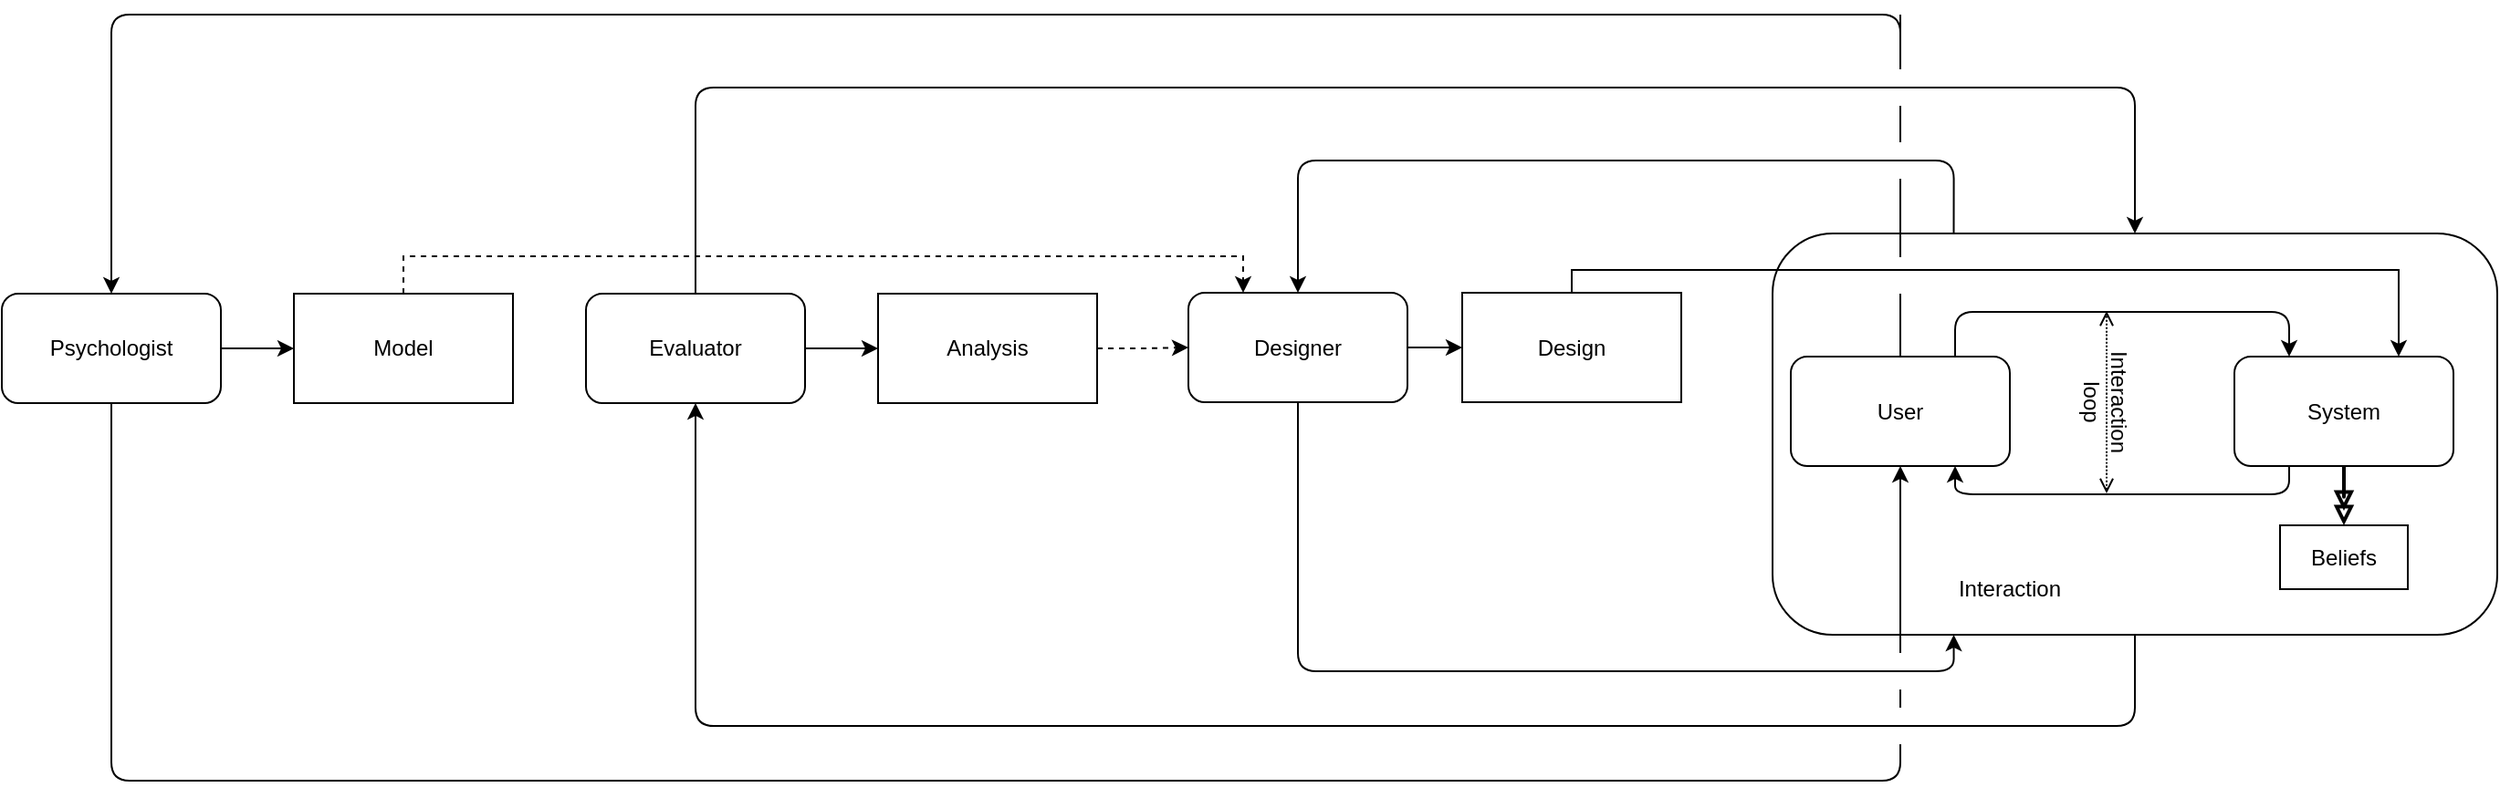 <mxfile version="19.0.0" type="github"><diagram id="MdPp8q1mj9meL5k1lfed" name="Page-1"><mxGraphModel dx="2690" dy="1025" grid="1" gridSize="10" guides="1" tooltips="1" connect="1" arrows="1" fold="1" page="1" pageScale="1" pageWidth="827" pageHeight="1169" math="0" shadow="0"><root><mxCell id="0"/><mxCell id="1" parent="0"/><mxCell id="z4VVvYb6NLmeFiz8LYYD-22" value="" style="rounded=1;whiteSpace=wrap;html=1;" parent="1" vertex="1"><mxGeometry x="360" y="640" width="397" height="220" as="geometry"/></mxCell><mxCell id="M7JDr11ptiNEwouJQt7x-41" style="edgeStyle=orthogonalEdgeStyle;rounded=1;orthogonalLoop=1;jettySize=auto;html=1;exitX=1;exitY=0.5;exitDx=0;exitDy=0;entryX=0;entryY=0.5;entryDx=0;entryDy=0;endArrow=classic;endFill=1;strokeWidth=1;" edge="1" parent="1" source="z4VVvYb6NLmeFiz8LYYD-6" target="z4VVvYb6NLmeFiz8LYYD-10"><mxGeometry relative="1" as="geometry"/></mxCell><mxCell id="z4VVvYb6NLmeFiz8LYYD-6" value="Psychologist" style="rounded=1;whiteSpace=wrap;html=1;" parent="1" vertex="1"><mxGeometry x="-610" y="673" width="120" height="60" as="geometry"/></mxCell><mxCell id="M7JDr11ptiNEwouJQt7x-16" style="edgeStyle=orthogonalEdgeStyle;rounded=0;orthogonalLoop=1;jettySize=auto;html=1;exitX=1;exitY=0.5;exitDx=0;exitDy=0;entryX=0;entryY=0.5;entryDx=0;entryDy=0;endArrow=classic;endFill=1;strokeWidth=1;" edge="1" parent="1" source="z4VVvYb6NLmeFiz8LYYD-7" target="z4VVvYb6NLmeFiz8LYYD-11"><mxGeometry relative="1" as="geometry"/></mxCell><mxCell id="z4VVvYb6NLmeFiz8LYYD-7" value="Designer" style="rounded=1;whiteSpace=wrap;html=1;" parent="1" vertex="1"><mxGeometry x="40" y="672.5" width="120" height="60" as="geometry"/></mxCell><mxCell id="z4VVvYb6NLmeFiz8LYYD-17" style="edgeStyle=orthogonalEdgeStyle;orthogonalLoop=1;jettySize=auto;html=1;exitX=0.75;exitY=0;exitDx=0;exitDy=0;entryX=0.25;entryY=0;entryDx=0;entryDy=0;rounded=1;" parent="1" source="z4VVvYb6NLmeFiz8LYYD-8" target="z4VVvYb6NLmeFiz8LYYD-12" edge="1"><mxGeometry relative="1" as="geometry"><Array as="points"><mxPoint x="460" y="683"/><mxPoint x="643" y="683"/></Array></mxGeometry></mxCell><mxCell id="M7JDr11ptiNEwouJQt7x-23" style="edgeStyle=orthogonalEdgeStyle;rounded=1;orthogonalLoop=1;jettySize=auto;html=1;exitX=0.5;exitY=0;exitDx=0;exitDy=0;entryX=0.5;entryY=0;entryDx=0;entryDy=0;endArrow=classic;endFill=1;strokeWidth=1;startArrow=none;" edge="1" parent="1" source="M7JDr11ptiNEwouJQt7x-38" target="z4VVvYb6NLmeFiz8LYYD-6"><mxGeometry relative="1" as="geometry"><Array as="points"><mxPoint x="-550" y="520"/></Array></mxGeometry></mxCell><mxCell id="z4VVvYb6NLmeFiz8LYYD-8" value="User" style="rounded=1;whiteSpace=wrap;html=1;" parent="1" vertex="1"><mxGeometry x="370" y="707.5" width="120" height="60" as="geometry"/></mxCell><mxCell id="z4VVvYb6NLmeFiz8LYYD-10" value="Model" style="rounded=0;whiteSpace=wrap;html=1;" parent="1" vertex="1"><mxGeometry x="-450" y="673" width="120" height="60" as="geometry"/></mxCell><mxCell id="M7JDr11ptiNEwouJQt7x-24" style="edgeStyle=orthogonalEdgeStyle;rounded=1;orthogonalLoop=1;jettySize=auto;html=1;exitX=0.5;exitY=1;exitDx=0;exitDy=0;entryX=0.5;entryY=1;entryDx=0;entryDy=0;endArrow=classic;endFill=1;strokeWidth=1;" edge="1" parent="1" source="z4VVvYb6NLmeFiz8LYYD-6" target="z4VVvYb6NLmeFiz8LYYD-8"><mxGeometry relative="1" as="geometry"><Array as="points"><mxPoint x="-550" y="940"/><mxPoint x="430" y="940"/></Array></mxGeometry></mxCell><mxCell id="z4VVvYb6NLmeFiz8LYYD-11" value="Design" style="rounded=0;whiteSpace=wrap;html=1;" parent="1" vertex="1"><mxGeometry x="190" y="672.5" width="120" height="60" as="geometry"/></mxCell><mxCell id="z4VVvYb6NLmeFiz8LYYD-18" style="edgeStyle=orthogonalEdgeStyle;orthogonalLoop=1;jettySize=auto;html=1;exitX=0.25;exitY=1;exitDx=0;exitDy=0;entryX=0.75;entryY=1;entryDx=0;entryDy=0;rounded=1;" parent="1" source="z4VVvYb6NLmeFiz8LYYD-12" target="z4VVvYb6NLmeFiz8LYYD-8" edge="1"><mxGeometry relative="1" as="geometry"><Array as="points"><mxPoint x="643" y="783"/><mxPoint x="460" y="783"/></Array></mxGeometry></mxCell><mxCell id="z4VVvYb6NLmeFiz8LYYD-12" value="System" style="rounded=1;whiteSpace=wrap;html=1;" parent="1" vertex="1"><mxGeometry x="613" y="707.5" width="120" height="60" as="geometry"/></mxCell><mxCell id="M7JDr11ptiNEwouJQt7x-21" style="edgeStyle=orthogonalEdgeStyle;rounded=0;orthogonalLoop=1;jettySize=auto;html=1;exitX=1;exitY=0.5;exitDx=0;exitDy=0;entryX=0;entryY=0.5;entryDx=0;entryDy=0;endArrow=classic;endFill=1;strokeWidth=1;" edge="1" parent="1" source="z4VVvYb6NLmeFiz8LYYD-19" target="z4VVvYb6NLmeFiz8LYYD-21"><mxGeometry relative="1" as="geometry"/></mxCell><mxCell id="z4VVvYb6NLmeFiz8LYYD-19" value="Evaluator" style="rounded=1;whiteSpace=wrap;html=1;" parent="1" vertex="1"><mxGeometry x="-290" y="673" width="120" height="60" as="geometry"/></mxCell><mxCell id="M7JDr11ptiNEwouJQt7x-20" style="edgeStyle=orthogonalEdgeStyle;rounded=0;orthogonalLoop=1;jettySize=auto;html=1;exitX=1;exitY=0.5;exitDx=0;exitDy=0;entryX=0;entryY=0.5;entryDx=0;entryDy=0;endArrow=classic;endFill=1;strokeWidth=1;dashed=1;" edge="1" parent="1" source="z4VVvYb6NLmeFiz8LYYD-21" target="z4VVvYb6NLmeFiz8LYYD-7"><mxGeometry relative="1" as="geometry"/></mxCell><mxCell id="z4VVvYb6NLmeFiz8LYYD-21" value="Analysis" style="rounded=0;whiteSpace=wrap;html=1;" parent="1" vertex="1"><mxGeometry x="-130" y="673" width="120" height="60" as="geometry"/></mxCell><mxCell id="z4VVvYb6NLmeFiz8LYYD-34" value="Interaction" style="text;html=1;strokeColor=none;fillColor=none;align=center;verticalAlign=middle;whiteSpace=wrap;rounded=0;" parent="1" vertex="1"><mxGeometry x="460" y="820" width="60" height="30" as="geometry"/></mxCell><mxCell id="M7JDr11ptiNEwouJQt7x-29" value="" style="rounded=0;whiteSpace=wrap;html=1;strokeColor=none;" vertex="1" parent="1"><mxGeometry x="-240" y="641" width="20" height="20" as="geometry"/></mxCell><mxCell id="z4VVvYb6NLmeFiz8LYYD-60" value="" style="endArrow=open;startArrow=open;html=1;dashed=1;curved=1;startFill=0;endFill=0;dashPattern=1 1;" parent="1" edge="1"><mxGeometry width="100" height="100" relative="1" as="geometry"><mxPoint x="543" y="782.5" as="sourcePoint"/><mxPoint x="543" y="682.5" as="targetPoint"/></mxGeometry></mxCell><mxCell id="z4VVvYb6NLmeFiz8LYYD-61" value="Interaction&lt;br&gt;loop" style="text;html=1;strokeColor=none;fillColor=none;align=center;verticalAlign=middle;whiteSpace=wrap;rounded=0;rotation=90;" parent="1" vertex="1"><mxGeometry x="513" y="717.5" width="60" height="30" as="geometry"/></mxCell><mxCell id="z4VVvYb6NLmeFiz8LYYD-77" style="edgeStyle=orthogonalEdgeStyle;curved=1;orthogonalLoop=1;jettySize=auto;html=1;startArrow=none;startFill=0;endArrow=doubleBlock;endFill=0;strokeWidth=2;exitX=0.5;exitY=1;exitDx=0;exitDy=0;" parent="1" source="z4VVvYb6NLmeFiz8LYYD-12" target="z4VVvYb6NLmeFiz8LYYD-75" edge="1"><mxGeometry relative="1" as="geometry"/></mxCell><mxCell id="M7JDr11ptiNEwouJQt7x-31" value="" style="rounded=0;whiteSpace=wrap;html=1;strokeColor=none;" vertex="1" parent="1"><mxGeometry x="420" y="870" width="20" height="20" as="geometry"/></mxCell><mxCell id="z4VVvYb6NLmeFiz8LYYD-75" value="Beliefs" style="rounded=0;whiteSpace=wrap;html=1;" parent="1" vertex="1"><mxGeometry x="638" y="800" width="70" height="35" as="geometry"/></mxCell><mxCell id="M7JDr11ptiNEwouJQt7x-19" style="edgeStyle=orthogonalEdgeStyle;rounded=0;orthogonalLoop=1;jettySize=auto;html=1;exitX=0.5;exitY=0;exitDx=0;exitDy=0;entryX=0.25;entryY=0;entryDx=0;entryDy=0;endArrow=classic;endFill=1;strokeWidth=1;dashed=1;" edge="1" parent="1" source="z4VVvYb6NLmeFiz8LYYD-10" target="z4VVvYb6NLmeFiz8LYYD-7"><mxGeometry relative="1" as="geometry"/></mxCell><mxCell id="M7JDr11ptiNEwouJQt7x-28" style="edgeStyle=orthogonalEdgeStyle;rounded=1;orthogonalLoop=1;jettySize=auto;html=1;exitX=0.5;exitY=1;exitDx=0;exitDy=0;entryX=0.25;entryY=1;entryDx=0;entryDy=0;endArrow=classic;endFill=1;strokeWidth=1;" edge="1" parent="1" source="z4VVvYb6NLmeFiz8LYYD-7" target="z4VVvYb6NLmeFiz8LYYD-22"><mxGeometry relative="1" as="geometry"/></mxCell><mxCell id="M7JDr11ptiNEwouJQt7x-35" value="" style="rounded=0;whiteSpace=wrap;html=1;strokeColor=none;" vertex="1" parent="1"><mxGeometry x="420" y="900" width="20" height="20" as="geometry"/></mxCell><mxCell id="M7JDr11ptiNEwouJQt7x-26" style="edgeStyle=orthogonalEdgeStyle;rounded=1;orthogonalLoop=1;jettySize=auto;html=1;exitX=0.5;exitY=1;exitDx=0;exitDy=0;entryX=0.5;entryY=1;entryDx=0;entryDy=0;endArrow=classic;endFill=1;strokeWidth=1;" edge="1" parent="1" source="z4VVvYb6NLmeFiz8LYYD-22" target="z4VVvYb6NLmeFiz8LYYD-19"><mxGeometry relative="1" as="geometry"><Array as="points"><mxPoint x="559" y="910"/><mxPoint x="-230" y="910"/></Array></mxGeometry></mxCell><mxCell id="M7JDr11ptiNEwouJQt7x-39" value="" style="edgeStyle=orthogonalEdgeStyle;rounded=0;orthogonalLoop=1;jettySize=auto;html=1;exitX=0.5;exitY=0;exitDx=0;exitDy=0;entryX=0.5;entryY=0;entryDx=0;entryDy=0;endArrow=none;endFill=1;strokeWidth=1;" edge="1" parent="1" source="z4VVvYb6NLmeFiz8LYYD-8" target="M7JDr11ptiNEwouJQt7x-38"><mxGeometry relative="1" as="geometry"><mxPoint x="430" y="707.5" as="sourcePoint"/><mxPoint x="-550" y="673" as="targetPoint"/><Array as="points"><mxPoint x="430" y="520"/></Array></mxGeometry></mxCell><mxCell id="M7JDr11ptiNEwouJQt7x-37" value="" style="rounded=0;whiteSpace=wrap;html=1;strokeColor=none;" vertex="1" parent="1"><mxGeometry x="420" y="653" width="20" height="20" as="geometry"/></mxCell><mxCell id="M7JDr11ptiNEwouJQt7x-22" style="edgeStyle=orthogonalEdgeStyle;rounded=0;orthogonalLoop=1;jettySize=auto;html=1;exitX=0.5;exitY=0;exitDx=0;exitDy=0;entryX=0.75;entryY=0;entryDx=0;entryDy=0;endArrow=classic;endFill=1;strokeWidth=1;" edge="1" parent="1" source="z4VVvYb6NLmeFiz8LYYD-11" target="z4VVvYb6NLmeFiz8LYYD-12"><mxGeometry relative="1" as="geometry"><Array as="points"><mxPoint x="250" y="660"/><mxPoint x="703" y="660"/></Array></mxGeometry></mxCell><mxCell id="M7JDr11ptiNEwouJQt7x-38" value="" style="rounded=0;whiteSpace=wrap;html=1;strokeColor=none;" vertex="1" parent="1"><mxGeometry x="420" y="590" width="20" height="20" as="geometry"/></mxCell><mxCell id="M7JDr11ptiNEwouJQt7x-27" style="edgeStyle=orthogonalEdgeStyle;rounded=1;orthogonalLoop=1;jettySize=auto;html=1;exitX=0.25;exitY=0;exitDx=0;exitDy=0;entryX=0.5;entryY=0;entryDx=0;entryDy=0;endArrow=classic;endFill=1;strokeWidth=1;" edge="1" parent="1" source="z4VVvYb6NLmeFiz8LYYD-22" target="z4VVvYb6NLmeFiz8LYYD-7"><mxGeometry relative="1" as="geometry"><Array as="points"><mxPoint x="459" y="600"/><mxPoint x="100" y="600"/></Array></mxGeometry></mxCell><mxCell id="M7JDr11ptiNEwouJQt7x-40" value="" style="rounded=0;whiteSpace=wrap;html=1;strokeColor=none;" vertex="1" parent="1"><mxGeometry x="420" y="550" width="20" height="20" as="geometry"/></mxCell><mxCell id="M7JDr11ptiNEwouJQt7x-25" style="edgeStyle=orthogonalEdgeStyle;rounded=1;orthogonalLoop=1;jettySize=auto;html=1;exitX=0.5;exitY=0;exitDx=0;exitDy=0;entryX=0.5;entryY=0;entryDx=0;entryDy=0;endArrow=classic;endFill=1;strokeWidth=1;" edge="1" parent="1" source="z4VVvYb6NLmeFiz8LYYD-19" target="z4VVvYb6NLmeFiz8LYYD-22"><mxGeometry relative="1" as="geometry"><Array as="points"><mxPoint x="-230" y="560"/><mxPoint x="559" y="560"/></Array></mxGeometry></mxCell></root></mxGraphModel></diagram></mxfile>